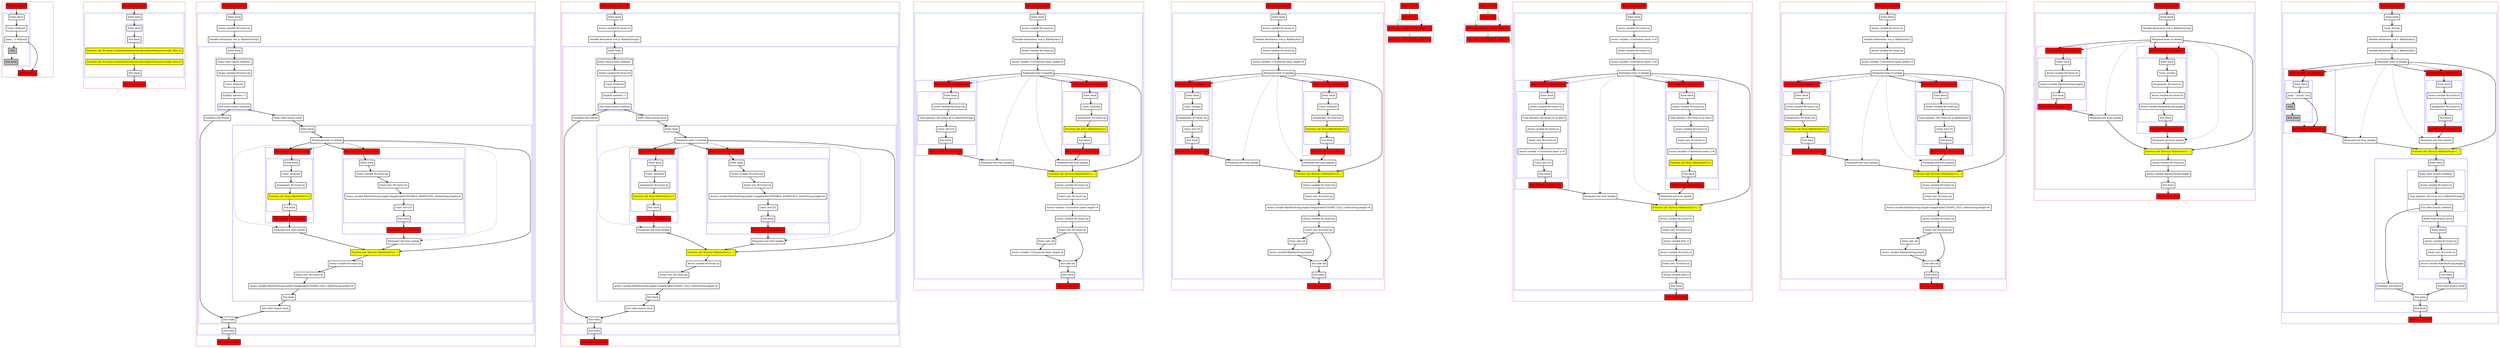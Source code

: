 digraph flowFromTwoInplaceLambdas_kt {
    graph [nodesep=3]
    node [shape=box penwidth=2]
    edge [penwidth=2]

    subgraph cluster_0 {
        color=red
        0 [label="Enter function n" style="filled" fillcolor=red];
        subgraph cluster_1 {
            color=blue
            1 [label="Enter block"];
            2 [label="Const: Null(null)"];
            3 [label="Jump: ^n Null(null)"];
            4 [label="Stub" style="filled" fillcolor=gray];
            5 [label="Exit block" style="filled" fillcolor=gray];
        }
        6 [label="Exit function n" style="filled" fillcolor=red];
    }
    0 -> {1};
    1 -> {2};
    2 -> {3};
    3 -> {6};
    3 -> {4} [style=dotted];
    4 -> {5} [style=dotted];
    5 -> {6} [style=dotted];

    subgraph cluster_2 {
        color=red
        7 [label="Enter function run2" style="filled" fillcolor=red];
        subgraph cluster_3 {
            color=blue
            8 [label="Enter block"];
            subgraph cluster_4 {
                color=blue
                9 [label="Enter block"];
                10 [label="Exit block"];
            }
            11 [label="Function call: R|<local>/x|.R|SubstitutionOverride<kotlin/Function0.invoke: R|T|>|()" style="filled" fillcolor=yellow];
            12 [label="Function call: R|<local>/y|.R|SubstitutionOverride<kotlin/Function0.invoke: R|T|>|()" style="filled" fillcolor=yellow];
            13 [label="Exit block"];
        }
        14 [label="Exit function run2" style="filled" fillcolor=red];
    }
    7 -> {8};
    8 -> {9};
    9 -> {10};
    10 -> {11};
    11 -> {12};
    12 -> {13};
    13 -> {14};

    subgraph cluster_5 {
        color=red
        15 [label="Enter function test1" style="filled" fillcolor=red];
        subgraph cluster_6 {
            color=blue
            16 [label="Enter block"];
            17 [label="Access variable R|<local>/x|"];
            18 [label="Variable declaration: lvar p: R|kotlin/String?|"];
            subgraph cluster_7 {
                color=blue
                19 [label="Enter when"];
                subgraph cluster_8 {
                    color=blue
                    20 [label="Enter when branch condition "];
                    21 [label="Access variable R|<local>/p|"];
                    22 [label="Const: Null(null)"];
                    23 [label="Equality operator !="];
                    24 [label="Exit when branch condition"];
                }
                25 [label="Synthetic else branch"];
                26 [label="Enter when branch result"];
                subgraph cluster_9 {
                    color=blue
                    27 [label="Enter block"];
                    28 [label="Postponed enter to lambda"];
                    subgraph cluster_10 {
                        color=blue
                        29 [label="Enter function <anonymous>" style="filled" fillcolor=red];
                        subgraph cluster_11 {
                            color=blue
                            30 [label="Enter block"];
                            31 [label="Access variable R|<local>/p|"];
                            32 [label="Smart cast: R|<local>/p|"];
                            33 [label="Access variable R|kotlin/String.length<Inapplicable(UNSTABLE_SMARTCAST): kotlin/String.length>#|"];
                            34 [label="Const: Int(123)"];
                            35 [label="Exit block"];
                        }
                        36 [label="Exit function <anonymous>" style="filled" fillcolor=red];
                    }
                    subgraph cluster_12 {
                        color=blue
                        37 [label="Enter function <anonymous>" style="filled" fillcolor=red];
                        subgraph cluster_13 {
                            color=blue
                            38 [label="Enter block"];
                            39 [label="Const: Null(null)"];
                            40 [label="Assignment: R|<local>/p|"];
                            41 [label="Function call: R|/n|<R|kotlin/Int?|>()" style="filled" fillcolor=yellow];
                            42 [label="Exit block"];
                        }
                        43 [label="Exit function <anonymous>" style="filled" fillcolor=red];
                    }
                    44 [label="Postponed exit from lambda"];
                    45 [label="Postponed exit from lambda"];
                    46 [label="Function call: R|/run2|<R|kotlin/Int?|>(...)" style="filled" fillcolor=yellow];
                    47 [label="Access variable R|<local>/p|"];
                    48 [label="Smart cast: R|<local>/p|"];
                    49 [label="Access variable R|kotlin/String.length<Inapplicable(UNSAFE_CALL): kotlin/String.length>#|"];
                    50 [label="Exit block"];
                }
                51 [label="Exit when branch result"];
                52 [label="Exit when"];
            }
            53 [label="Exit block"];
        }
        54 [label="Exit function test1" style="filled" fillcolor=red];
    }
    15 -> {16};
    16 -> {17};
    17 -> {18};
    18 -> {19};
    19 -> {20};
    20 -> {21};
    21 -> {22};
    22 -> {23};
    23 -> {24};
    24 -> {25 26};
    25 -> {52};
    26 -> {27};
    27 -> {28};
    28 -> {29 37 46};
    28 -> {44 45} [style=dotted];
    28 -> {29 37} [style=dashed];
    29 -> {30};
    30 -> {31};
    31 -> {32};
    32 -> {33};
    33 -> {34};
    34 -> {35};
    35 -> {36};
    36 -> {44};
    37 -> {38};
    38 -> {39};
    39 -> {40};
    40 -> {41};
    41 -> {42};
    42 -> {43};
    43 -> {45};
    44 -> {46};
    45 -> {46};
    46 -> {47};
    47 -> {48};
    48 -> {49};
    49 -> {50};
    50 -> {51};
    51 -> {52};
    52 -> {53};
    53 -> {54};

    subgraph cluster_14 {
        color=red
        55 [label="Enter function test1_tail" style="filled" fillcolor=red];
        subgraph cluster_15 {
            color=blue
            56 [label="Enter block"];
            57 [label="Access variable R|<local>/x|"];
            58 [label="Variable declaration: lvar p: R|kotlin/String?|"];
            subgraph cluster_16 {
                color=blue
                59 [label="Enter when"];
                subgraph cluster_17 {
                    color=blue
                    60 [label="Enter when branch condition "];
                    61 [label="Access variable R|<local>/p|"];
                    62 [label="Const: Null(null)"];
                    63 [label="Equality operator !="];
                    64 [label="Exit when branch condition"];
                }
                65 [label="Synthetic else branch"];
                66 [label="Enter when branch result"];
                subgraph cluster_18 {
                    color=blue
                    67 [label="Enter block"];
                    68 [label="Postponed enter to lambda"];
                    subgraph cluster_19 {
                        color=blue
                        69 [label="Enter function <anonymous>" style="filled" fillcolor=red];
                        subgraph cluster_20 {
                            color=blue
                            70 [label="Enter block"];
                            71 [label="Access variable R|<local>/p|"];
                            72 [label="Smart cast: R|<local>/p|"];
                            73 [label="Access variable R|kotlin/String.length<Inapplicable(UNSTABLE_SMARTCAST): kotlin/String.length>#|"];
                            74 [label="Const: Int(123)"];
                            75 [label="Exit block"];
                        }
                        76 [label="Exit function <anonymous>" style="filled" fillcolor=red];
                    }
                    subgraph cluster_21 {
                        color=blue
                        77 [label="Enter function <anonymous>" style="filled" fillcolor=red];
                        subgraph cluster_22 {
                            color=blue
                            78 [label="Enter block"];
                            79 [label="Const: Null(null)"];
                            80 [label="Assignment: R|<local>/p|"];
                            81 [label="Function call: R|/n|<R|kotlin/Int?|>()" style="filled" fillcolor=yellow];
                            82 [label="Exit block"];
                        }
                        83 [label="Exit function <anonymous>" style="filled" fillcolor=red];
                    }
                    84 [label="Postponed exit from lambda"];
                    85 [label="Postponed exit from lambda"];
                    86 [label="Function call: R|/run2|<R|kotlin/Int?|>(...)" style="filled" fillcolor=yellow];
                    87 [label="Access variable R|<local>/p|"];
                    88 [label="Smart cast: R|<local>/p|"];
                    89 [label="Access variable R|kotlin/String.length<Inapplicable(UNSAFE_CALL): kotlin/String.length>#|"];
                    90 [label="Exit block"];
                }
                91 [label="Exit when branch result"];
                92 [label="Exit when"];
            }
            93 [label="Exit block"];
        }
        94 [label="Exit function test1_tail" style="filled" fillcolor=red];
    }
    55 -> {56};
    56 -> {57};
    57 -> {58};
    58 -> {59};
    59 -> {60};
    60 -> {61};
    61 -> {62};
    62 -> {63};
    63 -> {64};
    64 -> {65 66};
    65 -> {92};
    66 -> {67};
    67 -> {68};
    68 -> {69 77 86};
    68 -> {84 85} [style=dotted];
    68 -> {69 77} [style=dashed];
    69 -> {70};
    70 -> {71};
    71 -> {72};
    72 -> {73};
    73 -> {74};
    74 -> {75};
    75 -> {76};
    76 -> {84};
    77 -> {78};
    78 -> {79};
    79 -> {80};
    80 -> {81};
    81 -> {82};
    82 -> {83};
    83 -> {85};
    84 -> {86};
    85 -> {86};
    86 -> {87};
    87 -> {88};
    88 -> {89};
    89 -> {90};
    90 -> {91};
    91 -> {92};
    92 -> {93};
    93 -> {94};

    subgraph cluster_23 {
        color=red
        95 [label="Enter function test2" style="filled" fillcolor=red];
        subgraph cluster_24 {
            color=blue
            96 [label="Enter block"];
            97 [label="Access variable R|<local>/x|"];
            98 [label="Variable declaration: lvar p: R|kotlin/Any?|"];
            99 [label="Access variable R|<local>/p|"];
            100 [label="Access variable <Unresolved name: length>#"];
            101 [label="Postponed enter to lambda"];
            subgraph cluster_25 {
                color=blue
                102 [label="Enter function <anonymous>" style="filled" fillcolor=red];
                subgraph cluster_26 {
                    color=blue
                    103 [label="Enter block"];
                    104 [label="Access variable R|<local>/p|"];
                    105 [label="Type operator: (R|<local>/p| as R|kotlin/String|)"];
                    106 [label="Const: Int(123)"];
                    107 [label="Exit block"];
                }
                108 [label="Exit function <anonymous>" style="filled" fillcolor=red];
            }
            subgraph cluster_27 {
                color=blue
                109 [label="Enter function <anonymous>" style="filled" fillcolor=red];
                subgraph cluster_28 {
                    color=blue
                    110 [label="Enter block"];
                    111 [label="Const: Null(null)"];
                    112 [label="Assignment: R|<local>/p|"];
                    113 [label="Function call: R|/n|<R|kotlin/Int?|>()" style="filled" fillcolor=yellow];
                    114 [label="Exit block"];
                }
                115 [label="Exit function <anonymous>" style="filled" fillcolor=red];
            }
            116 [label="Postponed exit from lambda"];
            117 [label="Postponed exit from lambda"];
            118 [label="Function call: R|/run2|<R|kotlin/Int?|>(...)" style="filled" fillcolor=yellow];
            119 [label="Access variable R|<local>/p|"];
            120 [label="Smart cast: R|<local>/p|"];
            121 [label="Access variable <Unresolved name: length>#"];
            122 [label="Access variable R|<local>/p|"];
            123 [label="Smart cast: R|<local>/p|"];
            124 [label="Enter safe call"];
            125 [label="Access variable <Unresolved name: length>#"];
            126 [label="Exit safe call"];
            127 [label="Exit block"];
        }
        128 [label="Exit function test2" style="filled" fillcolor=red];
    }
    95 -> {96};
    96 -> {97};
    97 -> {98};
    98 -> {99};
    99 -> {100};
    100 -> {101};
    101 -> {102 109 118};
    101 -> {116 117} [style=dotted];
    101 -> {102 109} [style=dashed];
    102 -> {103};
    103 -> {104};
    104 -> {105};
    105 -> {106};
    106 -> {107};
    107 -> {108};
    108 -> {116};
    109 -> {110};
    110 -> {111};
    111 -> {112};
    112 -> {113};
    113 -> {114};
    114 -> {115};
    115 -> {117};
    116 -> {118};
    117 -> {118};
    118 -> {119};
    119 -> {120};
    120 -> {121};
    121 -> {122};
    122 -> {123};
    123 -> {124 126};
    124 -> {125};
    125 -> {126};
    126 -> {127};
    127 -> {128};

    subgraph cluster_29 {
        color=red
        129 [label="Enter function test3" style="filled" fillcolor=red];
        subgraph cluster_30 {
            color=blue
            130 [label="Enter block"];
            131 [label="Access variable R|<local>/x|"];
            132 [label="Variable declaration: lvar p: R|kotlin/Any?|"];
            133 [label="Access variable R|<local>/p|"];
            134 [label="Access variable <Unresolved name: length>#"];
            135 [label="Postponed enter to lambda"];
            subgraph cluster_31 {
                color=blue
                136 [label="Enter function <anonymous>" style="filled" fillcolor=red];
                subgraph cluster_32 {
                    color=blue
                    137 [label="Enter block"];
                    138 [label="Const: String()"];
                    139 [label="Assignment: R|<local>/p|"];
                    140 [label="Const: Int(123)"];
                    141 [label="Exit block"];
                }
                142 [label="Exit function <anonymous>" style="filled" fillcolor=red];
            }
            subgraph cluster_33 {
                color=blue
                143 [label="Enter function <anonymous>" style="filled" fillcolor=red];
                subgraph cluster_34 {
                    color=blue
                    144 [label="Enter block"];
                    145 [label="Const: Null(null)"];
                    146 [label="Assignment: R|<local>/p|"];
                    147 [label="Function call: R|/n|<R|kotlin/Int?|>()" style="filled" fillcolor=yellow];
                    148 [label="Exit block"];
                }
                149 [label="Exit function <anonymous>" style="filled" fillcolor=red];
            }
            150 [label="Postponed exit from lambda"];
            151 [label="Postponed exit from lambda"];
            152 [label="Function call: R|/run2|<R|kotlin/Int?|>(...)" style="filled" fillcolor=yellow];
            153 [label="Access variable R|<local>/p|"];
            154 [label="Smart cast: R|<local>/p|"];
            155 [label="Access variable R|kotlin/String.length<Inapplicable(UNSAFE_CALL): kotlin/String.length>#|"];
            156 [label="Access variable R|<local>/p|"];
            157 [label="Smart cast: R|<local>/p|"];
            158 [label="Enter safe call"];
            159 [label="Access variable R|kotlin/String.length|"];
            160 [label="Exit safe call"];
            161 [label="Exit block"];
        }
        162 [label="Exit function test3" style="filled" fillcolor=red];
    }
    129 -> {130};
    130 -> {131};
    131 -> {132};
    132 -> {133};
    133 -> {134};
    134 -> {135};
    135 -> {136 143 152};
    135 -> {150 151} [style=dotted];
    135 -> {136 143} [style=dashed];
    136 -> {137};
    137 -> {138};
    138 -> {139};
    139 -> {140};
    140 -> {141};
    141 -> {142};
    142 -> {150};
    143 -> {144};
    144 -> {145};
    145 -> {146};
    146 -> {147};
    147 -> {148};
    148 -> {149};
    149 -> {151};
    150 -> {152};
    151 -> {152};
    152 -> {153};
    153 -> {154};
    154 -> {155};
    155 -> {156};
    156 -> {157};
    157 -> {158 160};
    158 -> {159};
    159 -> {160};
    160 -> {161};
    161 -> {162};

    subgraph cluster_35 {
        color=red
        163 [label="Enter class I1" style="filled" fillcolor=red];
        164 [label="Exit class I1" style="filled" fillcolor=red];
    }
    subgraph cluster_36 {
        color=blue
        165 [label="Enter class <SELF_STATIC_OBJECT>" style="filled" fillcolor=red];
        166 [label="Exit class <SELF_STATIC_OBJECT>" style="filled" fillcolor=red];
    }
    163 -> {164} [color=green];
    164 -> {165} [color=green];
    164 -> {165} [style=dashed];
    165 -> {166} [color=green];

    subgraph cluster_37 {
        color=red
        167 [label="Enter class I2" style="filled" fillcolor=red];
        168 [label="Exit class I2" style="filled" fillcolor=red];
    }
    subgraph cluster_38 {
        color=blue
        169 [label="Enter class <SELF_STATIC_OBJECT>" style="filled" fillcolor=red];
        170 [label="Exit class <SELF_STATIC_OBJECT>" style="filled" fillcolor=red];
    }
    167 -> {168} [color=green];
    168 -> {169} [color=green];
    168 -> {169} [style=dashed];
    169 -> {170} [color=green];

    subgraph cluster_39 {
        color=red
        171 [label="Enter function test4" style="filled" fillcolor=red];
        subgraph cluster_40 {
            color=blue
            172 [label="Enter block"];
            173 [label="Access variable R|<local>/x|"];
            174 [label="Access variable <Unresolved name: x>#"];
            175 [label="Access variable R|<local>/x|"];
            176 [label="Access variable <Unresolved name: y>#"];
            177 [label="Postponed enter to lambda"];
            subgraph cluster_41 {
                color=blue
                178 [label="Enter function <anonymous>" style="filled" fillcolor=red];
                subgraph cluster_42 {
                    color=blue
                    179 [label="Enter block"];
                    180 [label="Access variable R|<local>/x|"];
                    181 [label="Type operator: (R|<local>/x| as R|I2|)"];
                    182 [label="Access variable R|<local>/x|"];
                    183 [label="Smart cast: R|<local>/x|"];
                    184 [label="Access variable <Unresolved name: x>#"];
                    185 [label="Const: Int(123)"];
                    186 [label="Exit block"];
                }
                187 [label="Exit function <anonymous>" style="filled" fillcolor=red];
            }
            subgraph cluster_43 {
                color=blue
                188 [label="Enter function <anonymous>" style="filled" fillcolor=red];
                subgraph cluster_44 {
                    color=blue
                    189 [label="Enter block"];
                    190 [label="Access variable R|<local>/x|"];
                    191 [label="Type operator: (R|<local>/x| as R|I1|)"];
                    192 [label="Access variable R|<local>/x|"];
                    193 [label="Smart cast: R|<local>/x|"];
                    194 [label="Access variable <Unresolved name: y>#"];
                    195 [label="Function call: R|/n|<R|kotlin/Int?|>()" style="filled" fillcolor=yellow];
                    196 [label="Exit block"];
                }
                197 [label="Exit function <anonymous>" style="filled" fillcolor=red];
            }
            198 [label="Postponed exit from lambda"];
            199 [label="Postponed exit from lambda"];
            200 [label="Function call: R|/run2|<R|kotlin/Int?|>(...)" style="filled" fillcolor=yellow];
            201 [label="Access variable R|<local>/x|"];
            202 [label="Smart cast: R|<local>/x|"];
            203 [label="Access variable R|/I1.x|"];
            204 [label="Access variable R|<local>/x|"];
            205 [label="Smart cast: R|<local>/x|"];
            206 [label="Access variable R|/I2.y|"];
            207 [label="Exit block"];
        }
        208 [label="Exit function test4" style="filled" fillcolor=red];
    }
    171 -> {172};
    172 -> {173};
    173 -> {174};
    174 -> {175};
    175 -> {176};
    176 -> {177};
    177 -> {178 188 200};
    177 -> {198 199} [style=dotted];
    177 -> {178 188} [style=dashed];
    178 -> {179};
    179 -> {180};
    180 -> {181};
    181 -> {182};
    182 -> {183};
    183 -> {184};
    184 -> {185};
    185 -> {186};
    186 -> {187};
    187 -> {198};
    188 -> {189};
    189 -> {190};
    190 -> {191};
    191 -> {192};
    192 -> {193};
    193 -> {194};
    194 -> {195};
    195 -> {196};
    196 -> {197};
    197 -> {199};
    198 -> {200};
    199 -> {200};
    200 -> {201};
    201 -> {202};
    202 -> {203};
    203 -> {204};
    204 -> {205};
    205 -> {206};
    206 -> {207};
    207 -> {208};

    subgraph cluster_45 {
        color=red
        209 [label="Enter function test5" style="filled" fillcolor=red];
        subgraph cluster_46 {
            color=blue
            210 [label="Enter block"];
            211 [label="Access variable R|<local>/x|"];
            212 [label="Variable declaration: lvar p: R|kotlin/Any?|"];
            213 [label="Access variable R|<local>/p|"];
            214 [label="Access variable <Unresolved name: length>#"];
            215 [label="Postponed enter to lambda"];
            subgraph cluster_47 {
                color=blue
                216 [label="Enter function <anonymous>" style="filled" fillcolor=red];
                subgraph cluster_48 {
                    color=blue
                    217 [label="Enter block"];
                    218 [label="Access variable R|<local>/q|"];
                    219 [label="Assignment: R|<local>/p|"];
                    220 [label="Function call: R|/n|<R|kotlin/Int?|>()" style="filled" fillcolor=yellow];
                    221 [label="Exit block"];
                }
                222 [label="Exit function <anonymous>" style="filled" fillcolor=red];
            }
            subgraph cluster_49 {
                color=blue
                223 [label="Enter function <anonymous>" style="filled" fillcolor=red];
                subgraph cluster_50 {
                    color=blue
                    224 [label="Enter block"];
                    225 [label="Access variable R|<local>/p|"];
                    226 [label="Type operator: (R|<local>/p| as R|kotlin/Int|)"];
                    227 [label="Const: Int(123)"];
                    228 [label="Exit block"];
                }
                229 [label="Exit function <anonymous>" style="filled" fillcolor=red];
            }
            230 [label="Postponed exit from lambda"];
            231 [label="Postponed exit from lambda"];
            232 [label="Function call: R|/run2|<R|kotlin/Int?|>(...)" style="filled" fillcolor=yellow];
            233 [label="Access variable R|<local>/p|"];
            234 [label="Smart cast: R|<local>/p|"];
            235 [label="Access variable R|kotlin/String.length<Inapplicable(UNSAFE_CALL): kotlin/String.length>#|"];
            236 [label="Access variable R|<local>/p|"];
            237 [label="Smart cast: R|<local>/p|"];
            238 [label="Enter safe call"];
            239 [label="Access variable R|kotlin/String.length|"];
            240 [label="Exit safe call"];
            241 [label="Exit block"];
        }
        242 [label="Exit function test5" style="filled" fillcolor=red];
    }
    209 -> {210};
    210 -> {211};
    211 -> {212};
    212 -> {213};
    213 -> {214};
    214 -> {215};
    215 -> {216 223 232};
    215 -> {230 231} [style=dotted];
    215 -> {216 223} [style=dashed];
    216 -> {217};
    217 -> {218};
    218 -> {219};
    219 -> {220};
    220 -> {221};
    221 -> {222};
    222 -> {230};
    223 -> {224};
    224 -> {225};
    225 -> {226};
    226 -> {227};
    227 -> {228};
    228 -> {229};
    229 -> {231};
    230 -> {232};
    231 -> {232};
    232 -> {233};
    233 -> {234};
    234 -> {235};
    235 -> {236};
    236 -> {237};
    237 -> {238 240};
    238 -> {239};
    239 -> {240};
    240 -> {241};
    241 -> {242};

    subgraph cluster_51 {
        color=red
        243 [label="Enter function test6" style="filled" fillcolor=red];
        subgraph cluster_52 {
            color=blue
            244 [label="Enter block"];
            245 [label="Variable declaration: lval x: R|kotlin/String|"];
            246 [label="Postponed enter to lambda"];
            subgraph cluster_53 {
                color=blue
                247 [label="Enter function <anonymous>" style="filled" fillcolor=red];
                subgraph cluster_54 {
                    color=blue
                    248 [label="Enter block"];
                    249 [label="Access variable R|<local>/x|"];
                    250 [label="Access variable R|kotlin/String.length|"];
                    251 [label="Exit block"];
                }
                252 [label="Exit function <anonymous>" style="filled" fillcolor=red];
            }
            subgraph cluster_55 {
                color=blue
                253 [label="Enter function <anonymous>" style="filled" fillcolor=red];
                subgraph cluster_56 {
                    color=blue
                    254 [label="Enter block"];
                    255 [label="Const: String()"];
                    256 [label="Assignment: R|<local>/x|"];
                    257 [label="Access variable R|<local>/x|"];
                    258 [label="Access variable R|kotlin/String.length|"];
                    259 [label="Exit block"];
                }
                260 [label="Exit function <anonymous>" style="filled" fillcolor=red];
            }
            261 [label="Postponed exit from lambda"];
            262 [label="Postponed exit from lambda"];
            263 [label="Function call: R|/run2|<R|kotlin/Int|>(...)" style="filled" fillcolor=yellow];
            264 [label="Access variable R|<local>/x|"];
            265 [label="Access variable R|kotlin/String.length|"];
            266 [label="Exit block"];
        }
        267 [label="Exit function test6" style="filled" fillcolor=red];
    }
    243 -> {244};
    244 -> {245};
    245 -> {246};
    246 -> {247 253 263};
    246 -> {261 262} [style=dotted];
    246 -> {247 253} [style=dashed];
    247 -> {248};
    248 -> {249};
    249 -> {250};
    250 -> {251};
    251 -> {252};
    252 -> {261};
    253 -> {254};
    254 -> {255};
    255 -> {256};
    256 -> {257};
    257 -> {258};
    258 -> {259};
    259 -> {260};
    260 -> {262};
    261 -> {263};
    262 -> {263};
    263 -> {264};
    264 -> {265};
    265 -> {266};
    266 -> {267};

    subgraph cluster_57 {
        color=red
        268 [label="Enter function test7" style="filled" fillcolor=red];
        subgraph cluster_58 {
            color=blue
            269 [label="Enter block"];
            270 [label="Const: String()"];
            271 [label="Variable declaration: lval x: R|kotlin/Any?|"];
            272 [label="Variable declaration: lval y: R|kotlin/Any?|"];
            273 [label="Postponed enter to lambda"];
            subgraph cluster_59 {
                color=blue
                274 [label="Enter function <anonymous>" style="filled" fillcolor=red];
                subgraph cluster_60 {
                    color=blue
                    275 [label="Enter block"];
                    276 [label="Jump: ^@run2 Unit"];
                    277 [label="Stub" style="filled" fillcolor=gray];
                    278 [label="Exit block" style="filled" fillcolor=gray];
                }
                279 [label="Exit function <anonymous>" style="filled" fillcolor=red];
            }
            subgraph cluster_61 {
                color=blue
                280 [label="Enter function <anonymous>" style="filled" fillcolor=red];
                subgraph cluster_62 {
                    color=blue
                    281 [label="Enter block"];
                    282 [label="Access variable R|<local>/x|"];
                    283 [label="Assignment: R|<local>/y|"];
                    284 [label="Exit block"];
                }
                285 [label="Exit function <anonymous>" style="filled" fillcolor=red];
            }
            286 [label="Postponed exit from lambda"];
            287 [label="Postponed exit from lambda"];
            288 [label="Function call: R|/run2|<R|kotlin/Unit|>(...)" style="filled" fillcolor=yellow];
            subgraph cluster_63 {
                color=blue
                289 [label="Enter when"];
                subgraph cluster_64 {
                    color=blue
                    290 [label="Enter when branch condition "];
                    291 [label="Access variable R|<local>/y|"];
                    292 [label="Type operator: (R|<local>/y| is R|kotlin/String|)"];
                    293 [label="Exit when branch condition"];
                }
                294 [label="Synthetic else branch"];
                295 [label="Enter when branch result"];
                subgraph cluster_65 {
                    color=blue
                    296 [label="Enter block"];
                    297 [label="Access variable R|<local>/x|"];
                    298 [label="Smart cast: R|<local>/x|"];
                    299 [label="Access variable R|kotlin/String.length|"];
                    300 [label="Exit block"];
                }
                301 [label="Exit when branch result"];
                302 [label="Exit when"];
            }
            303 [label="Exit block"];
        }
        304 [label="Exit function test7" style="filled" fillcolor=red];
    }
    268 -> {269};
    269 -> {270};
    270 -> {271};
    271 -> {272};
    272 -> {273};
    273 -> {274 280 288};
    273 -> {286 287} [style=dotted];
    273 -> {274 280} [style=dashed];
    274 -> {275};
    275 -> {276};
    276 -> {279};
    276 -> {277} [style=dotted];
    277 -> {278} [style=dotted];
    278 -> {279} [style=dotted];
    279 -> {286};
    280 -> {281};
    281 -> {282};
    282 -> {283};
    283 -> {284};
    284 -> {285};
    285 -> {287};
    286 -> {288};
    287 -> {288};
    288 -> {289};
    289 -> {290};
    290 -> {291};
    291 -> {292};
    292 -> {293};
    293 -> {294 295};
    294 -> {302};
    295 -> {296};
    296 -> {297};
    297 -> {298};
    298 -> {299};
    299 -> {300};
    300 -> {301};
    301 -> {302};
    302 -> {303};
    303 -> {304};

}
